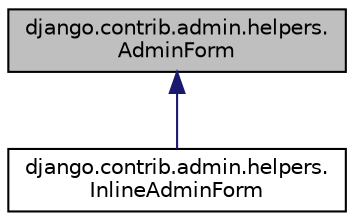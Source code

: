 digraph "django.contrib.admin.helpers.AdminForm"
{
 // LATEX_PDF_SIZE
  edge [fontname="Helvetica",fontsize="10",labelfontname="Helvetica",labelfontsize="10"];
  node [fontname="Helvetica",fontsize="10",shape=record];
  Node1 [label="django.contrib.admin.helpers.\lAdminForm",height=0.2,width=0.4,color="black", fillcolor="grey75", style="filled", fontcolor="black",tooltip=" "];
  Node1 -> Node2 [dir="back",color="midnightblue",fontsize="10",style="solid",fontname="Helvetica"];
  Node2 [label="django.contrib.admin.helpers.\lInlineAdminForm",height=0.2,width=0.4,color="black", fillcolor="white", style="filled",URL="$d4/d0b/classdjango_1_1contrib_1_1admin_1_1helpers_1_1_inline_admin_form.html",tooltip=" "];
}

